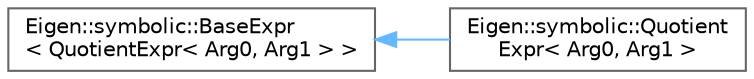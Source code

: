 digraph "Graphical Class Hierarchy"
{
 // LATEX_PDF_SIZE
  bgcolor="transparent";
  edge [fontname=Helvetica,fontsize=10,labelfontname=Helvetica,labelfontsize=10];
  node [fontname=Helvetica,fontsize=10,shape=box,height=0.2,width=0.4];
  rankdir="LR";
  Node0 [id="Node000000",label="Eigen::symbolic::BaseExpr\l\< QuotientExpr\< Arg0, Arg1 \> \>",height=0.2,width=0.4,color="grey40", fillcolor="white", style="filled",URL="$classEigen_1_1symbolic_1_1BaseExpr.html",tooltip=" "];
  Node0 -> Node1 [id="edge1310_Node000000_Node000001",dir="back",color="steelblue1",style="solid",tooltip=" "];
  Node1 [id="Node000001",label="Eigen::symbolic::Quotient\lExpr\< Arg0, Arg1 \>",height=0.2,width=0.4,color="grey40", fillcolor="white", style="filled",URL="$classEigen_1_1symbolic_1_1QuotientExpr.html",tooltip=" "];
}
